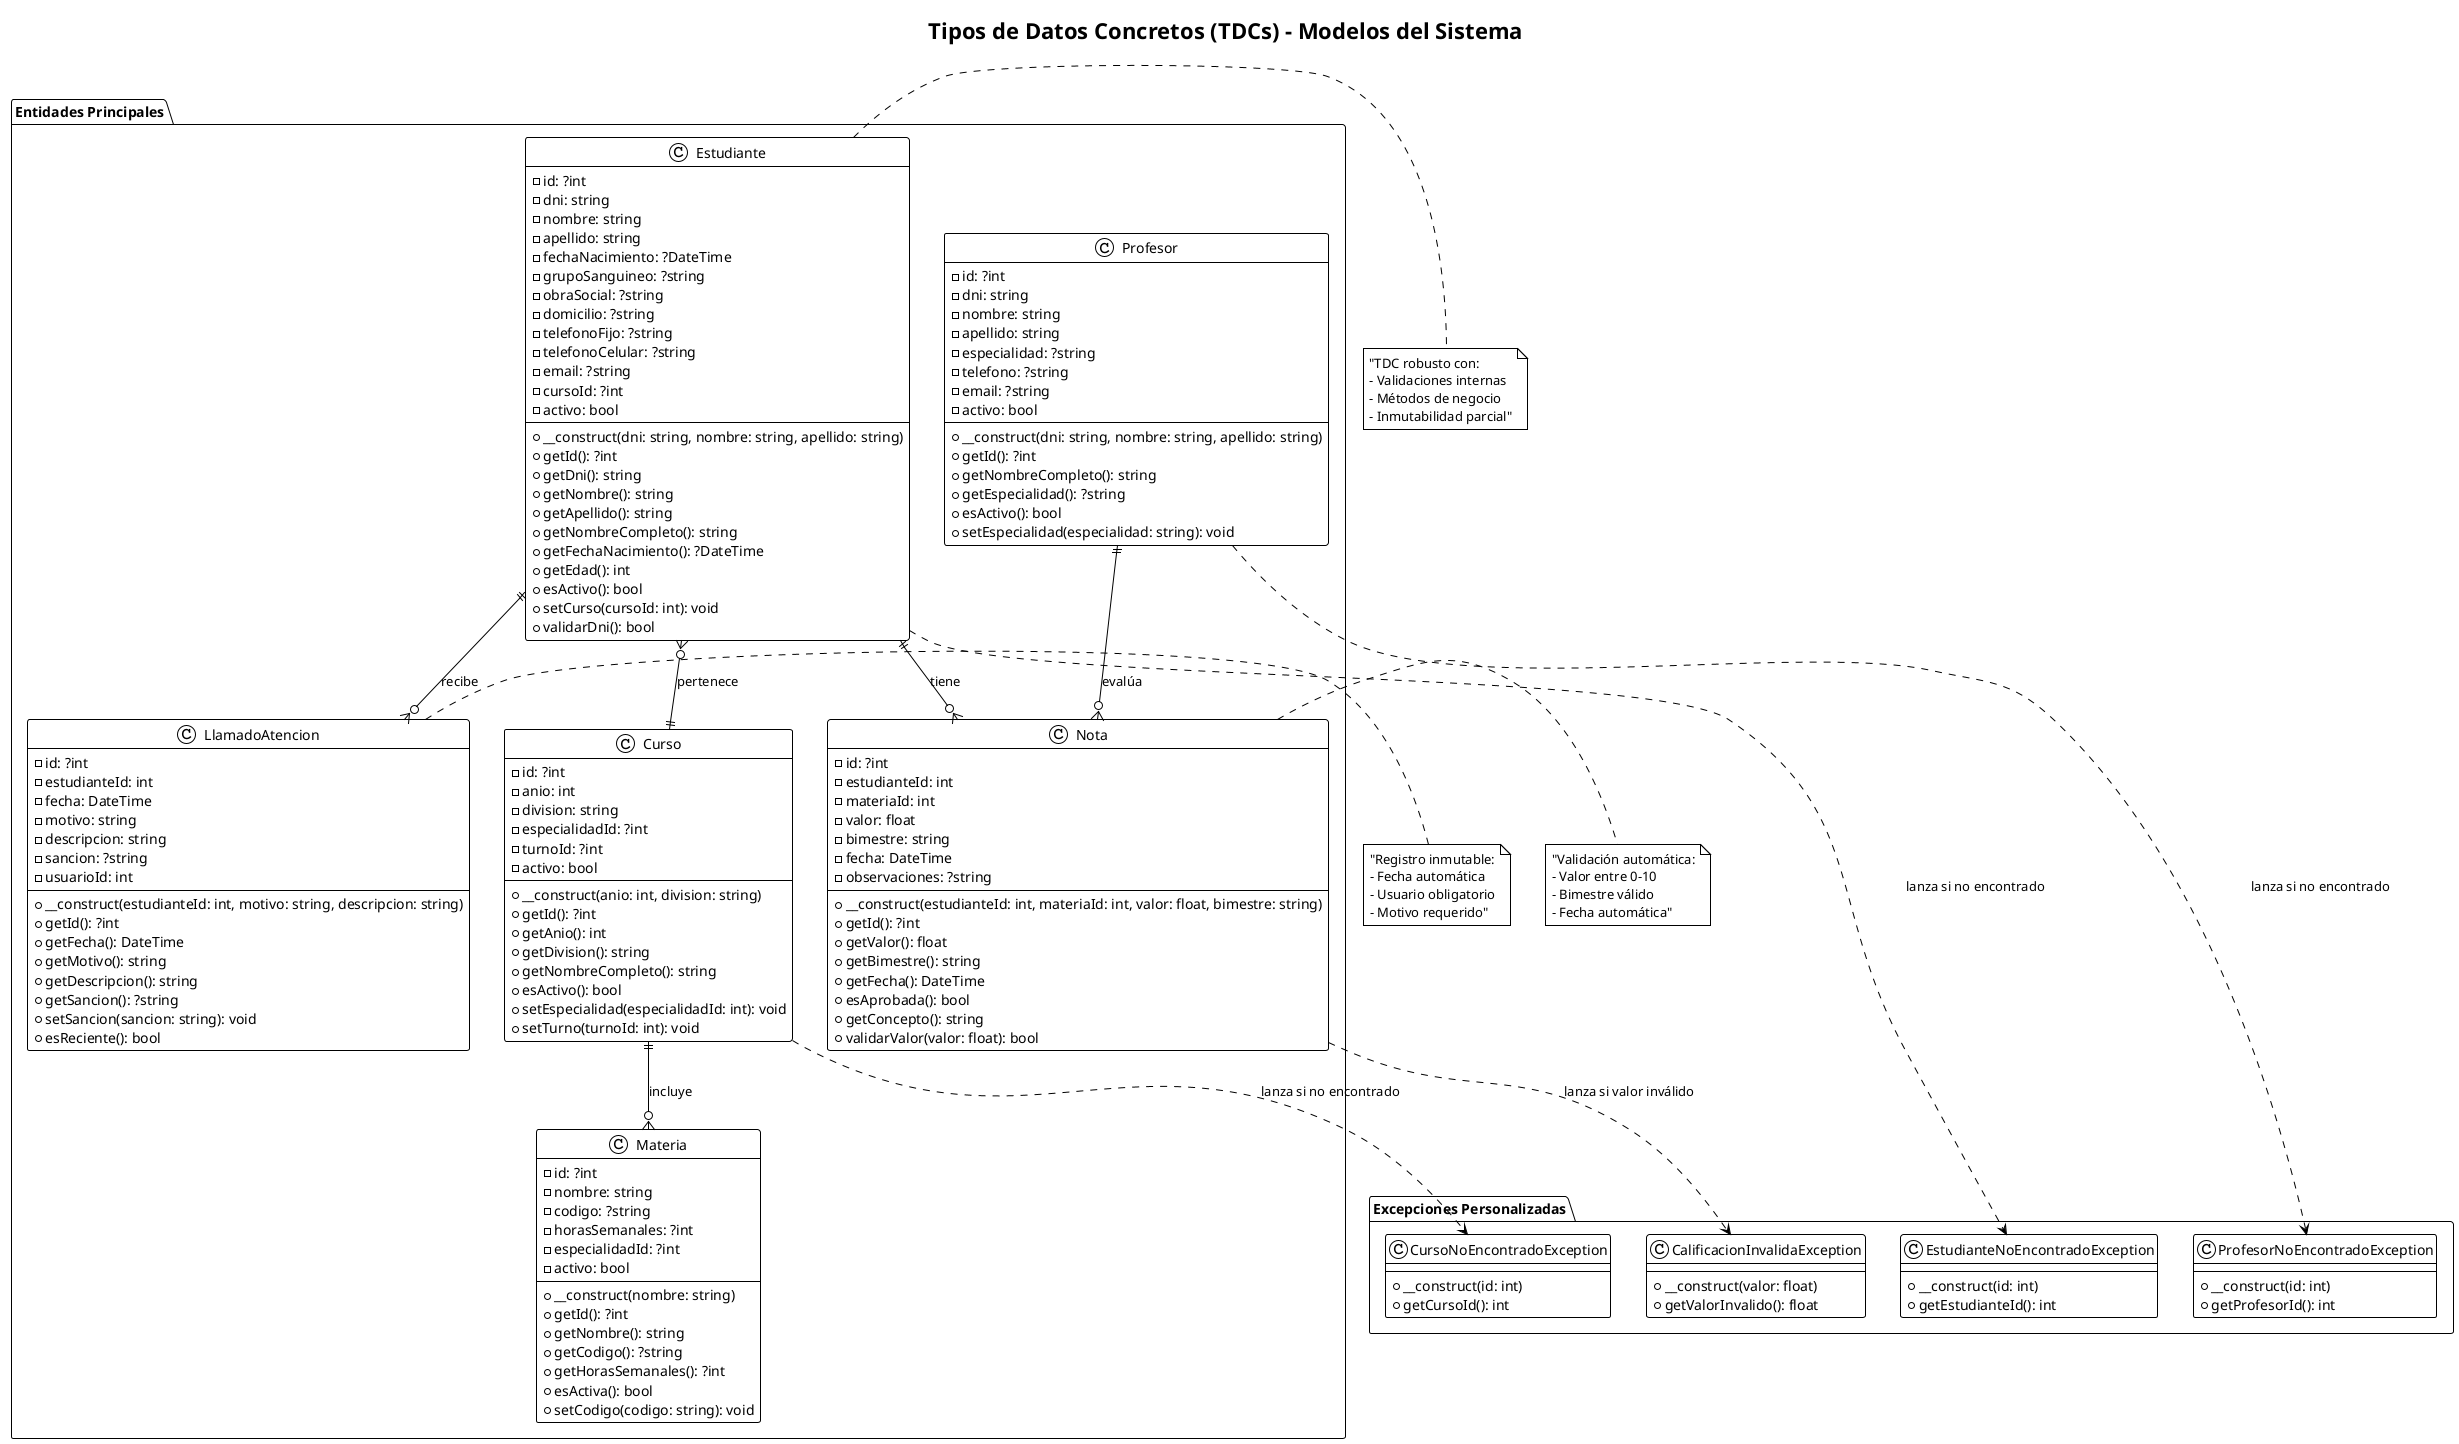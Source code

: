@startuml Modelos_TDC_SIGE
!theme plain
title Tipos de Datos Concretos (TDCs) - Modelos del Sistema

package "Entidades Principales" {

    class "Estudiante" as Estudiante {
        -id: ?int
        -dni: string
        -nombre: string
        -apellido: string
        -fechaNacimiento: ?DateTime
        -grupoSanguineo: ?string
        -obraSocial: ?string
        -domicilio: ?string
        -telefonoFijo: ?string
        -telefonoCelular: ?string
        -email: ?string
        -cursoId: ?int
        -activo: bool
        --
        +__construct(dni: string, nombre: string, apellido: string)
        +getId(): ?int
        +getDni(): string
        +getNombre(): string
        +getApellido(): string
        +getNombreCompleto(): string
        +getFechaNacimiento(): ?DateTime
        +getEdad(): int
        +esActivo(): bool
        +setCurso(cursoId: int): void
        +validarDni(): bool
    }

    class "Profesor" as Profesor {
        -id: ?int
        -dni: string
        -nombre: string
        -apellido: string
        -especialidad: ?string
        -telefono: ?string
        -email: ?string
        -activo: bool
        --
        +__construct(dni: string, nombre: string, apellido: string)
        +getId(): ?int
        +getNombreCompleto(): string
        +getEspecialidad(): ?string
        +esActivo(): bool
        +setEspecialidad(especialidad: string): void
    }

    class "Nota" as Nota {
        -id: ?int
        -estudianteId: int
        -materiaId: int
        -valor: float
        -bimestre: string
        -fecha: DateTime
        -observaciones: ?string
        --
        +__construct(estudianteId: int, materiaId: int, valor: float, bimestre: string)
        +getId(): ?int
        +getValor(): float
        +getBimestre(): string
        +getFecha(): DateTime
        +esAprobada(): bool
        +getConcepto(): string
        +validarValor(valor: float): bool
    }

    class "LlamadoAtencion" as Llamado {
        -id: ?int
        -estudianteId: int
        -fecha: DateTime
        -motivo: string
        -descripcion: string
        -sancion: ?string
        -usuarioId: int
        --
        +__construct(estudianteId: int, motivo: string, descripcion: string)
        +getId(): ?int
        +getFecha(): DateTime
        +getMotivo(): string
        +getDescripcion(): string
        +getSancion(): ?string
        +setSancion(sancion: string): void
        +esReciente(): bool
    }

    class "Curso" as Curso {
        -id: ?int
        -anio: int
        -division: string
        -especialidadId: ?int
        -turnoId: ?int
        -activo: bool
        --
        +__construct(anio: int, division: string)
        +getId(): ?int
        +getAnio(): int
        +getDivision(): string
        +getNombreCompleto(): string
        +esActivo(): bool
        +setEspecialidad(especialidadId: int): void
        +setTurno(turnoId: int): void
    }

    class "Materia" as Materia {
        -id: ?int
        -nombre: string
        -codigo: ?string
        -horasSemanales: ?int
        -especialidadId: ?int
        -activo: bool
        --
        +__construct(nombre: string)
        +getId(): ?int
        +getNombre(): string
        +getCodigo(): ?string
        +getHorasSemanales(): ?int
        +esActiva(): bool
        +setCodigo(codigo: string): void
    }
}

package "Excepciones Personalizadas" {

    class "EstudianteNoEncontradoException" as EstExcep {
        +__construct(id: int)
        +getEstudianteId(): int
    }

    class "CalificacionInvalidaException" as NotaExcep {
        +__construct(valor: float)
        +getValorInvalido(): float
    }

    class "ProfesorNoEncontradoException" as ProfExcep {
        +__construct(id: int)
        +getProfesorId(): int
    }

    class "CursoNoEncontradoException" as CursoExcep {
        +__construct(id: int)
        +getCursoId(): int
    }
}

' Relaciones entre entidades
Estudiante ||--o{ Nota : "tiene"
Estudiante ||--o{ Llamado : "recibe"
Estudiante }o--|| Curso : "pertenece"
Profesor ||--o{ Nota : "evalúa"
Curso ||--o{ Materia : "incluye"

' Excepciones
Nota ..> NotaExcep : "lanza si valor inválido"
Estudiante ..> EstExcep : "lanza si no encontrado"
Profesor ..> ProfExcep : "lanza si no encontrado"
Curso ..> CursoExcep : "lanza si no encontrado"

' Notas sobre los TDCs
note right of Estudiante : "TDC robusto con:\n- Validaciones internas\n- Métodos de negocio\n- Inmutabilidad parcial"
note right of Nota : "Validación automática:\n- Valor entre 0-10\n- Bimestre válido\n- Fecha automática"
note right of Llamado : "Registro inmutable:\n- Fecha automática\n- Usuario obligatorio\n- Motivo requerido"

@enduml
